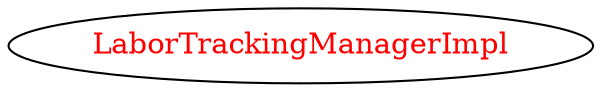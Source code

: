 digraph dependencyGraph {
 concentrate=true;
 ranksep="2.0";
 rankdir="LR"; 
 splines="ortho";
"LaborTrackingManagerImpl" [fontcolor="red"];
}